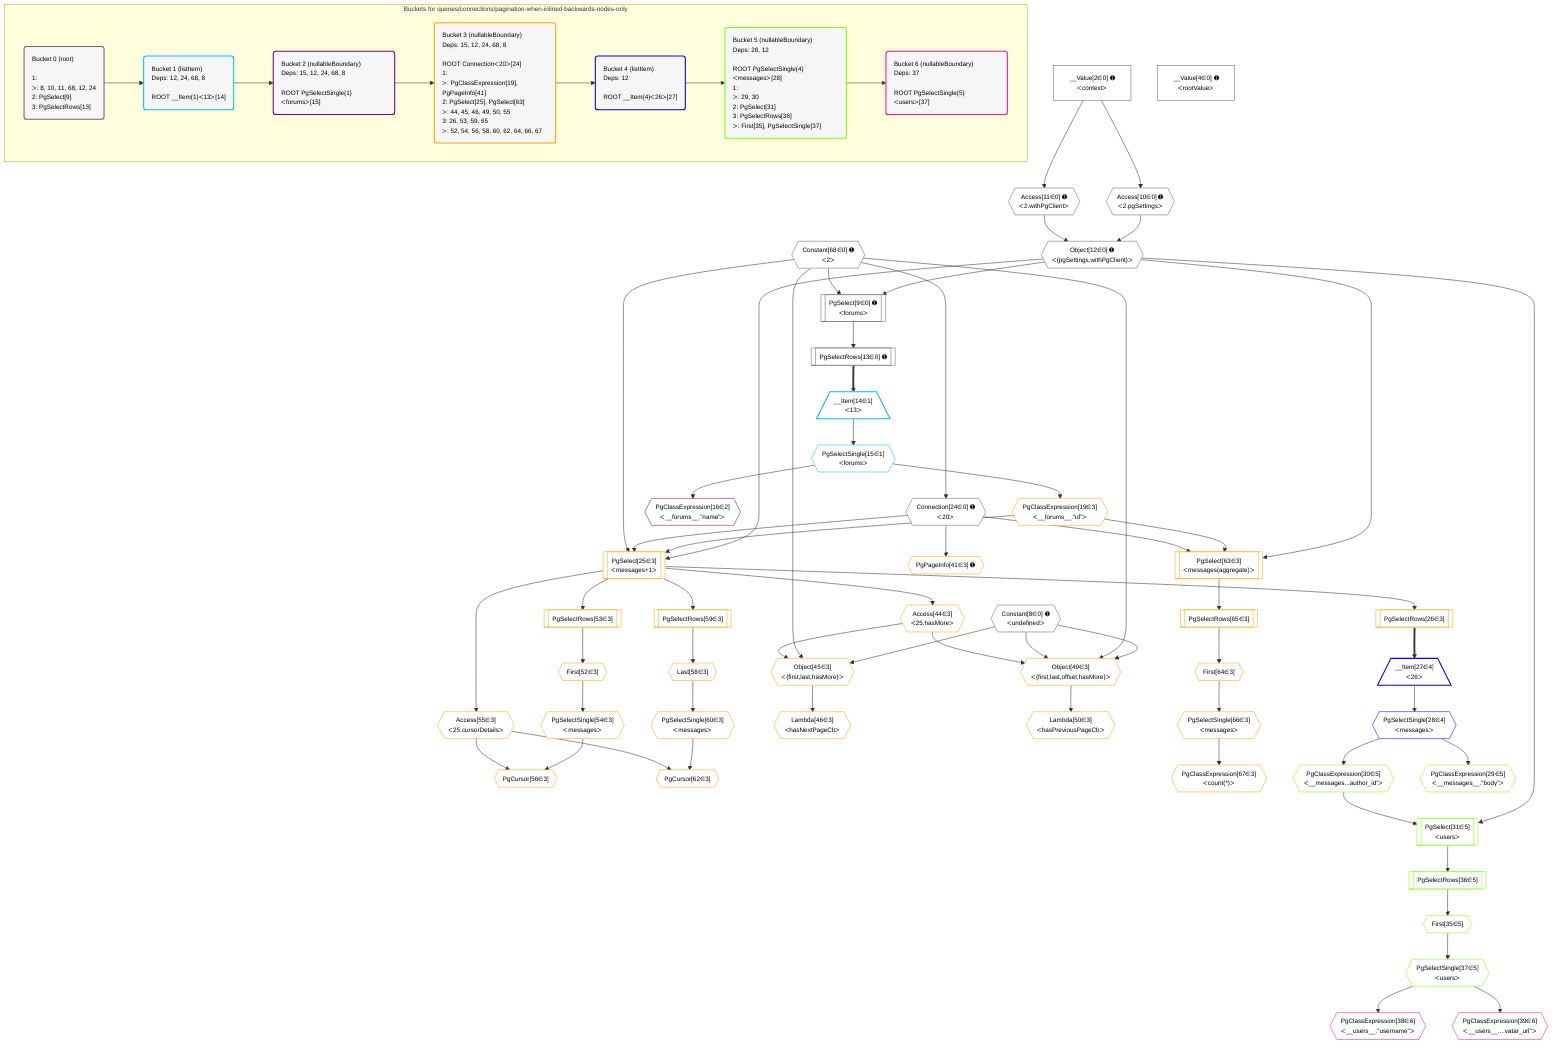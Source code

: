 %%{init: {'themeVariables': { 'fontSize': '12px'}}}%%
graph TD
    classDef path fill:#eee,stroke:#000,color:#000
    classDef plan fill:#fff,stroke-width:1px,color:#000
    classDef itemplan fill:#fff,stroke-width:2px,color:#000
    classDef unbatchedplan fill:#dff,stroke-width:1px,color:#000
    classDef sideeffectplan fill:#fcc,stroke-width:2px,color:#000
    classDef bucket fill:#f6f6f6,color:#000,stroke-width:2px,text-align:left


    %% plan dependencies
    PgSelect9[["PgSelect[9∈0] ➊<br />ᐸforumsᐳ"]]:::plan
    Object12{{"Object[12∈0] ➊<br />ᐸ{pgSettings,withPgClient}ᐳ"}}:::plan
    Constant68{{"Constant[68∈0] ➊<br />ᐸ2ᐳ"}}:::plan
    Object12 & Constant68 --> PgSelect9
    Access10{{"Access[10∈0] ➊<br />ᐸ2.pgSettingsᐳ"}}:::plan
    Access11{{"Access[11∈0] ➊<br />ᐸ2.withPgClientᐳ"}}:::plan
    Access10 & Access11 --> Object12
    __Value2["__Value[2∈0] ➊<br />ᐸcontextᐳ"]:::plan
    __Value2 --> Access10
    __Value2 --> Access11
    PgSelectRows13[["PgSelectRows[13∈0] ➊"]]:::plan
    PgSelect9 --> PgSelectRows13
    Connection24{{"Connection[24∈0] ➊<br />ᐸ20ᐳ"}}:::plan
    Constant68 --> Connection24
    __Value4["__Value[4∈0] ➊<br />ᐸrootValueᐳ"]:::plan
    Constant8{{"Constant[8∈0] ➊<br />ᐸundefinedᐳ"}}:::plan
    __Item14[/"__Item[14∈1]<br />ᐸ13ᐳ"\]:::itemplan
    PgSelectRows13 ==> __Item14
    PgSelectSingle15{{"PgSelectSingle[15∈1]<br />ᐸforumsᐳ"}}:::plan
    __Item14 --> PgSelectSingle15
    PgClassExpression16{{"PgClassExpression[16∈2]<br />ᐸ__forums__.”name”ᐳ"}}:::plan
    PgSelectSingle15 --> PgClassExpression16
    PgSelect25[["PgSelect[25∈3]<br />ᐸmessages+1ᐳ"]]:::plan
    PgClassExpression19{{"PgClassExpression[19∈3]<br />ᐸ__forums__.”id”ᐳ"}}:::plan
    Object12 & PgClassExpression19 & Connection24 & Constant68 --> PgSelect25
    Object49{{"Object[49∈3]<br />ᐸ{first,last,offset,hasMore}ᐳ"}}:::plan
    Access44{{"Access[44∈3]<br />ᐸ25.hasMoreᐳ"}}:::plan
    Constant8 & Constant68 & Constant8 & Access44 --> Object49
    Object45{{"Object[45∈3]<br />ᐸ{first,last,hasMore}ᐳ"}}:::plan
    Constant8 & Constant68 & Access44 --> Object45
    PgSelect63[["PgSelect[63∈3]<br />ᐸmessages(aggregate)ᐳ"]]:::plan
    Object12 & PgClassExpression19 & Connection24 --> PgSelect63
    PgCursor56{{"PgCursor[56∈3]"}}:::plan
    PgSelectSingle54{{"PgSelectSingle[54∈3]<br />ᐸmessagesᐳ"}}:::plan
    Access55{{"Access[55∈3]<br />ᐸ25.cursorDetailsᐳ"}}:::plan
    PgSelectSingle54 & Access55 --> PgCursor56
    PgCursor62{{"PgCursor[62∈3]"}}:::plan
    PgSelectSingle60{{"PgSelectSingle[60∈3]<br />ᐸmessagesᐳ"}}:::plan
    PgSelectSingle60 & Access55 --> PgCursor62
    PgSelectSingle15 --> PgClassExpression19
    PgSelectRows26[["PgSelectRows[26∈3]"]]:::plan
    PgSelect25 --> PgSelectRows26
    PgPageInfo41{{"PgPageInfo[41∈3] ➊"}}:::plan
    Connection24 --> PgPageInfo41
    PgSelect25 --> Access44
    Lambda46{{"Lambda[46∈3]<br />ᐸhasNextPageCbᐳ"}}:::plan
    Object45 --> Lambda46
    Lambda50{{"Lambda[50∈3]<br />ᐸhasPreviousPageCbᐳ"}}:::plan
    Object49 --> Lambda50
    First52{{"First[52∈3]"}}:::plan
    PgSelectRows53[["PgSelectRows[53∈3]"]]:::plan
    PgSelectRows53 --> First52
    PgSelect25 --> PgSelectRows53
    First52 --> PgSelectSingle54
    PgSelect25 --> Access55
    Last58{{"Last[58∈3]"}}:::plan
    PgSelectRows59[["PgSelectRows[59∈3]"]]:::plan
    PgSelectRows59 --> Last58
    PgSelect25 --> PgSelectRows59
    Last58 --> PgSelectSingle60
    First64{{"First[64∈3]"}}:::plan
    PgSelectRows65[["PgSelectRows[65∈3]"]]:::plan
    PgSelectRows65 --> First64
    PgSelect63 --> PgSelectRows65
    PgSelectSingle66{{"PgSelectSingle[66∈3]<br />ᐸmessagesᐳ"}}:::plan
    First64 --> PgSelectSingle66
    PgClassExpression67{{"PgClassExpression[67∈3]<br />ᐸcount(*)ᐳ"}}:::plan
    PgSelectSingle66 --> PgClassExpression67
    __Item27[/"__Item[27∈4]<br />ᐸ26ᐳ"\]:::itemplan
    PgSelectRows26 ==> __Item27
    PgSelectSingle28{{"PgSelectSingle[28∈4]<br />ᐸmessagesᐳ"}}:::plan
    __Item27 --> PgSelectSingle28
    PgSelect31[["PgSelect[31∈5]<br />ᐸusersᐳ"]]:::plan
    PgClassExpression30{{"PgClassExpression[30∈5]<br />ᐸ__messages...author_id”ᐳ"}}:::plan
    Object12 & PgClassExpression30 --> PgSelect31
    PgClassExpression29{{"PgClassExpression[29∈5]<br />ᐸ__messages__.”body”ᐳ"}}:::plan
    PgSelectSingle28 --> PgClassExpression29
    PgSelectSingle28 --> PgClassExpression30
    First35{{"First[35∈5]"}}:::plan
    PgSelectRows36[["PgSelectRows[36∈5]"]]:::plan
    PgSelectRows36 --> First35
    PgSelect31 --> PgSelectRows36
    PgSelectSingle37{{"PgSelectSingle[37∈5]<br />ᐸusersᐳ"}}:::plan
    First35 --> PgSelectSingle37
    PgClassExpression38{{"PgClassExpression[38∈6]<br />ᐸ__users__.”username”ᐳ"}}:::plan
    PgSelectSingle37 --> PgClassExpression38
    PgClassExpression39{{"PgClassExpression[39∈6]<br />ᐸ__users__....vatar_url”ᐳ"}}:::plan
    PgSelectSingle37 --> PgClassExpression39

    %% define steps

    subgraph "Buckets for queries/connections/pagination-when-inlined-backwards-nodes-only"
    Bucket0("Bucket 0 (root)<br /><br />1: <br />ᐳ: 8, 10, 11, 68, 12, 24<br />2: PgSelect[9]<br />3: PgSelectRows[13]"):::bucket
    classDef bucket0 stroke:#696969
    class Bucket0,__Value2,__Value4,Constant8,PgSelect9,Access10,Access11,Object12,PgSelectRows13,Connection24,Constant68 bucket0
    Bucket1("Bucket 1 (listItem)<br />Deps: 12, 24, 68, 8<br /><br />ROOT __Item{1}ᐸ13ᐳ[14]"):::bucket
    classDef bucket1 stroke:#00bfff
    class Bucket1,__Item14,PgSelectSingle15 bucket1
    Bucket2("Bucket 2 (nullableBoundary)<br />Deps: 15, 12, 24, 68, 8<br /><br />ROOT PgSelectSingle{1}ᐸforumsᐳ[15]"):::bucket
    classDef bucket2 stroke:#7f007f
    class Bucket2,PgClassExpression16 bucket2
    Bucket3("Bucket 3 (nullableBoundary)<br />Deps: 15, 12, 24, 68, 8<br /><br />ROOT Connectionᐸ20ᐳ[24]<br />1: <br />ᐳ: PgClassExpression[19], PgPageInfo[41]<br />2: PgSelect[25], PgSelect[63]<br />ᐳ: 44, 45, 46, 49, 50, 55<br />3: 26, 53, 59, 65<br />ᐳ: 52, 54, 56, 58, 60, 62, 64, 66, 67"):::bucket
    classDef bucket3 stroke:#ffa500
    class Bucket3,PgClassExpression19,PgSelect25,PgSelectRows26,PgPageInfo41,Access44,Object45,Lambda46,Object49,Lambda50,First52,PgSelectRows53,PgSelectSingle54,Access55,PgCursor56,Last58,PgSelectRows59,PgSelectSingle60,PgCursor62,PgSelect63,First64,PgSelectRows65,PgSelectSingle66,PgClassExpression67 bucket3
    Bucket4("Bucket 4 (listItem)<br />Deps: 12<br /><br />ROOT __Item{4}ᐸ26ᐳ[27]"):::bucket
    classDef bucket4 stroke:#0000ff
    class Bucket4,__Item27,PgSelectSingle28 bucket4
    Bucket5("Bucket 5 (nullableBoundary)<br />Deps: 28, 12<br /><br />ROOT PgSelectSingle{4}ᐸmessagesᐳ[28]<br />1: <br />ᐳ: 29, 30<br />2: PgSelect[31]<br />3: PgSelectRows[36]<br />ᐳ: First[35], PgSelectSingle[37]"):::bucket
    classDef bucket5 stroke:#7fff00
    class Bucket5,PgClassExpression29,PgClassExpression30,PgSelect31,First35,PgSelectRows36,PgSelectSingle37 bucket5
    Bucket6("Bucket 6 (nullableBoundary)<br />Deps: 37<br /><br />ROOT PgSelectSingle{5}ᐸusersᐳ[37]"):::bucket
    classDef bucket6 stroke:#ff1493
    class Bucket6,PgClassExpression38,PgClassExpression39 bucket6
    Bucket0 --> Bucket1
    Bucket1 --> Bucket2
    Bucket2 --> Bucket3
    Bucket3 --> Bucket4
    Bucket4 --> Bucket5
    Bucket5 --> Bucket6
    end